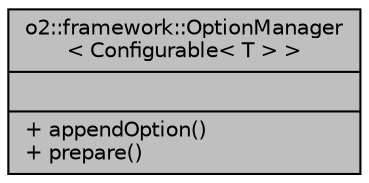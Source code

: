 digraph "o2::framework::OptionManager&lt; Configurable&lt; T &gt; &gt;"
{
 // INTERACTIVE_SVG=YES
  bgcolor="transparent";
  edge [fontname="Helvetica",fontsize="10",labelfontname="Helvetica",labelfontsize="10"];
  node [fontname="Helvetica",fontsize="10",shape=record];
  Node1 [label="{o2::framework::OptionManager\l\< Configurable\< T \> \>\n||+ appendOption()\l+ prepare()\l}",height=0.2,width=0.4,color="black", fillcolor="grey75", style="filled", fontcolor="black"];
}
